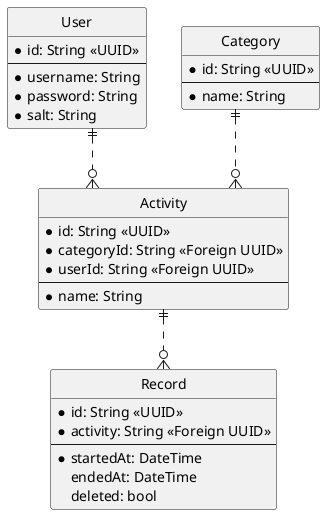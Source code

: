 @startuml TimeTracker
hide circle
skinparam Linetype ortho

entity User {
    *id: String <<UUID>>
    ---
    *username: String
    *password: String
    *salt: String
}

entity Activity {    
    *id: String <<UUID>>
    *categoryId: String <<Foreign UUID>>
    *userId: String <<Foreign UUID>>
    ---
    *name: String
}

entity Record {
    *id: String <<UUID>>
    *activity: String <<Foreign UUID>>
    ---
    *startedAt: DateTime
    endedAt: DateTime
    deleted: bool
}

entity Category {
    *id: String <<UUID>>
    ---
    *name: String
}

User ||..o{ Activity
Category ||..o{ Activity
Activity ||..o{ Record 
@enduml
